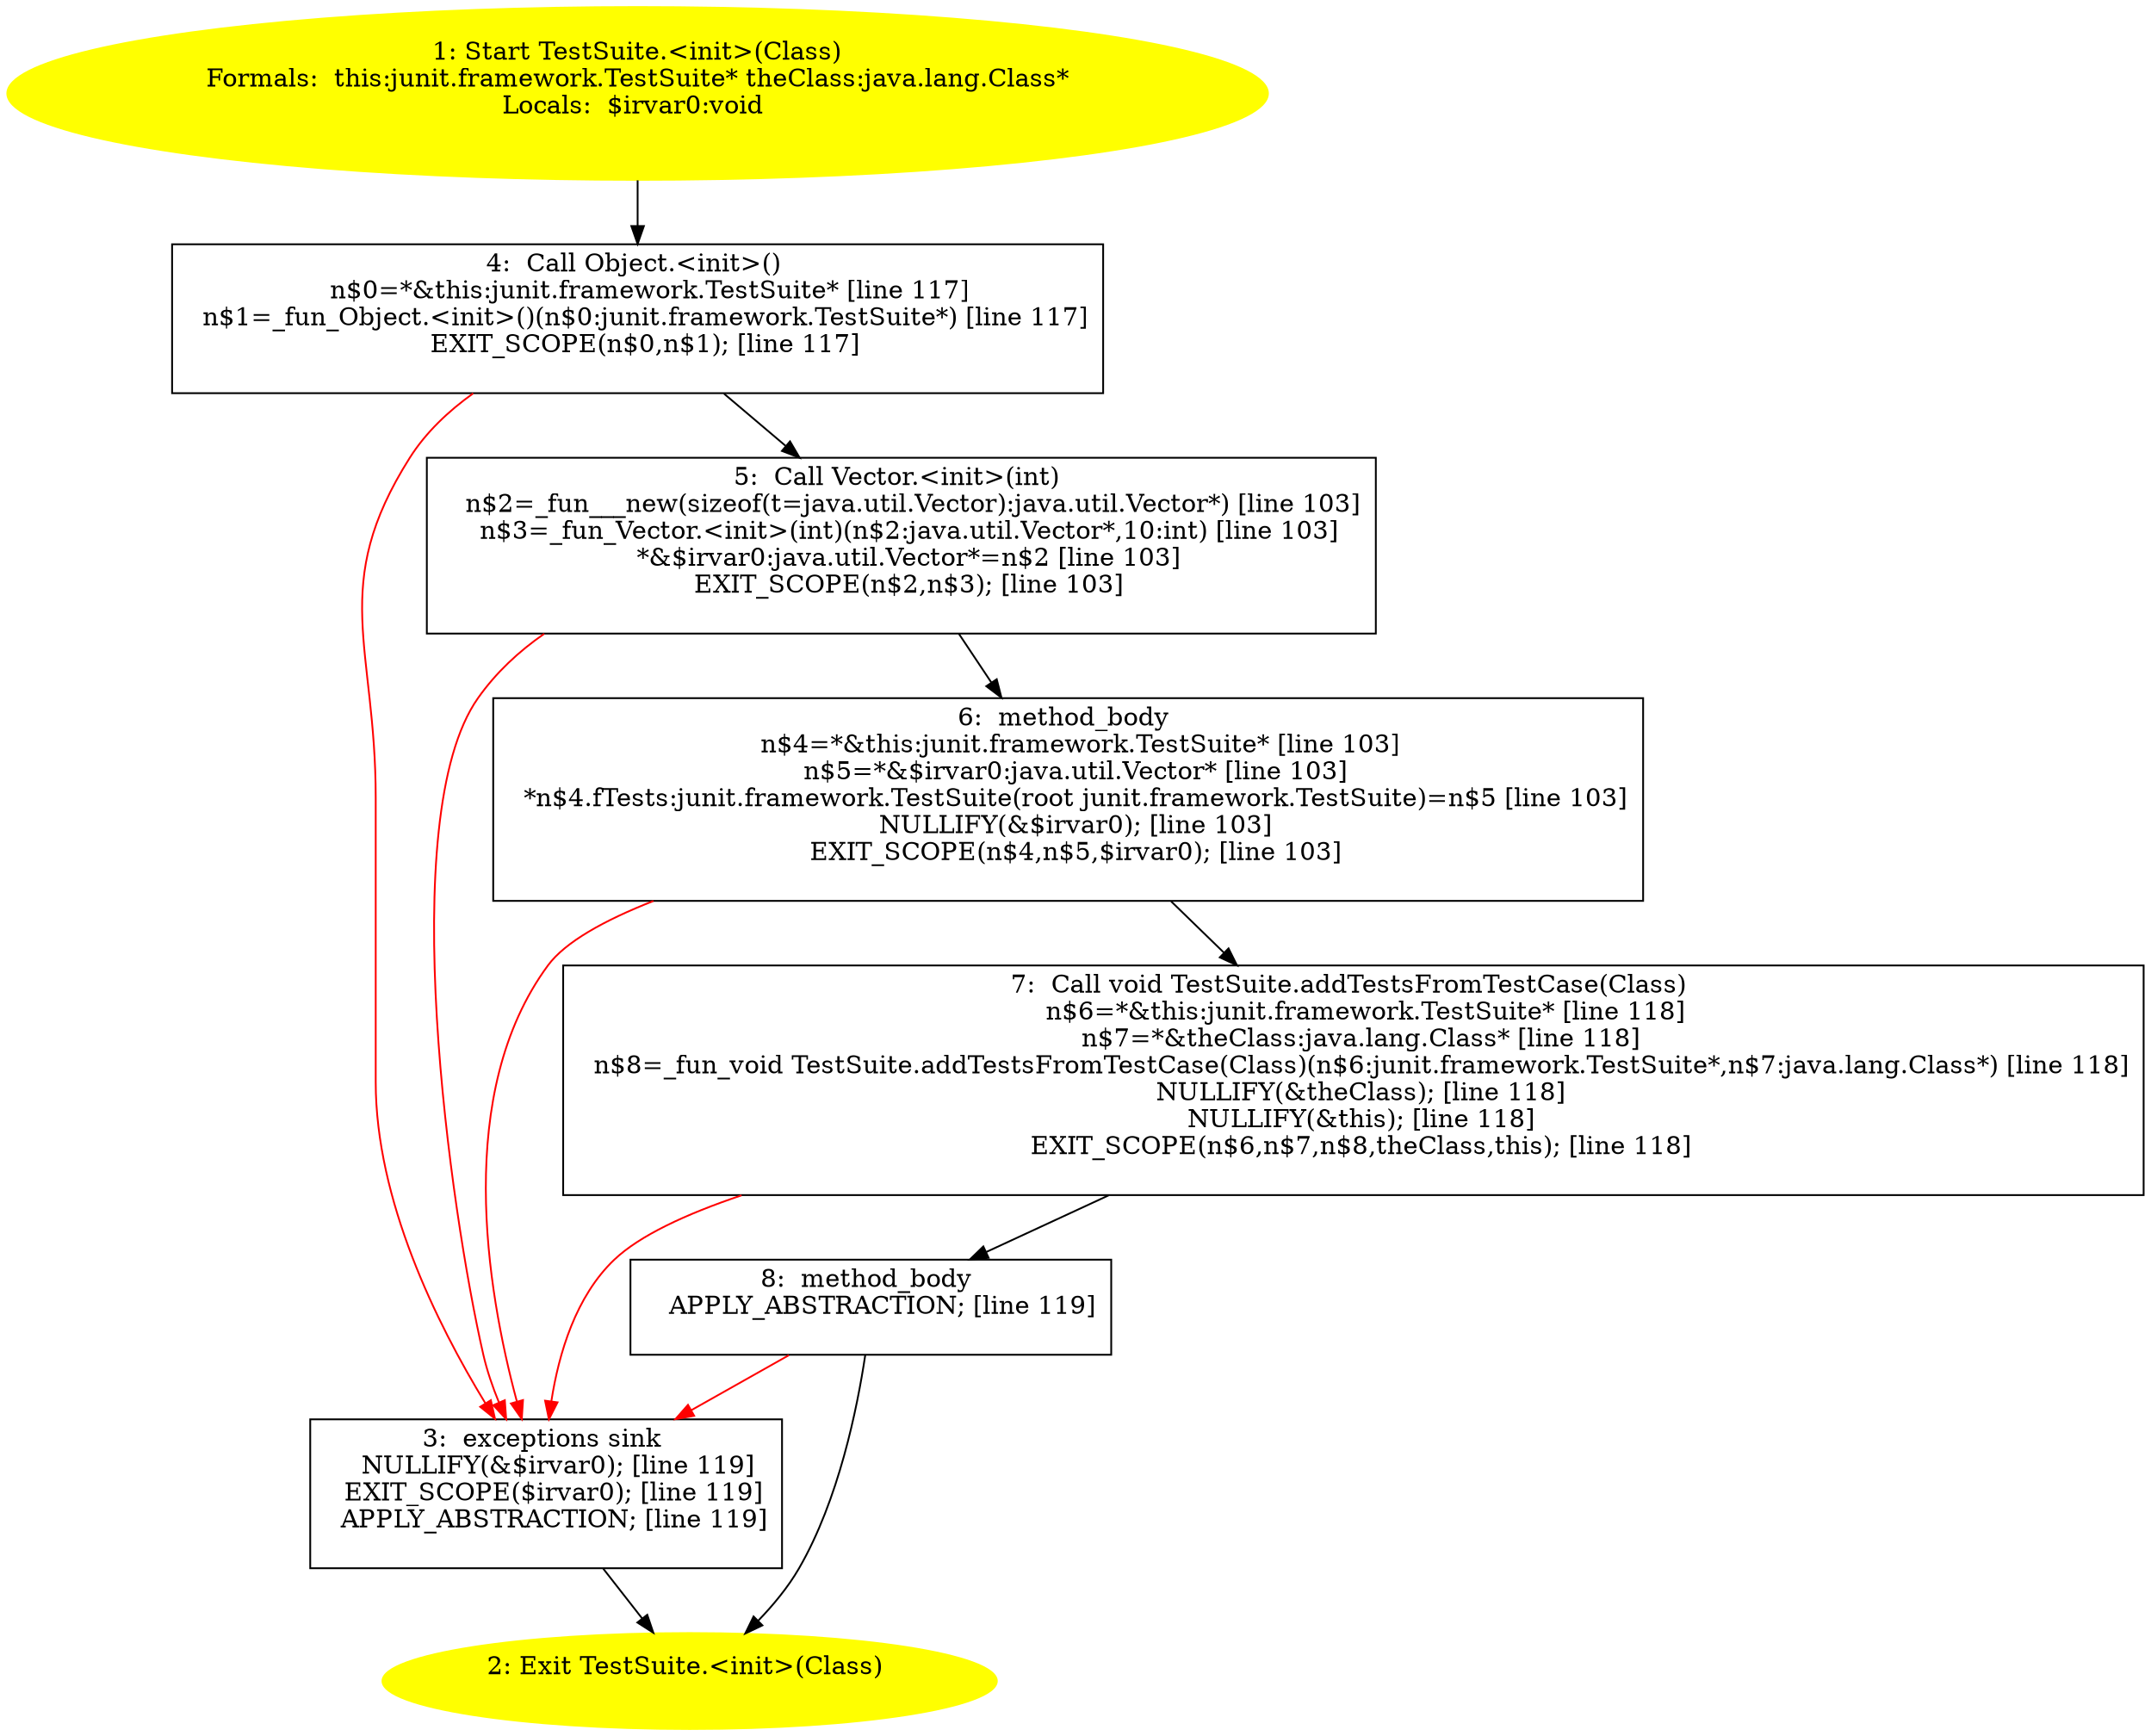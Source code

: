 /* @generated */
digraph cfg {
"junit.framework.TestSuite.<init>(java.lang.Class).5084ac356e58520315d1f088d6f0e11d_1" [label="1: Start TestSuite.<init>(Class)\nFormals:  this:junit.framework.TestSuite* theClass:java.lang.Class*\nLocals:  $irvar0:void \n  " color=yellow style=filled]
	

	 "junit.framework.TestSuite.<init>(java.lang.Class).5084ac356e58520315d1f088d6f0e11d_1" -> "junit.framework.TestSuite.<init>(java.lang.Class).5084ac356e58520315d1f088d6f0e11d_4" ;
"junit.framework.TestSuite.<init>(java.lang.Class).5084ac356e58520315d1f088d6f0e11d_2" [label="2: Exit TestSuite.<init>(Class) \n  " color=yellow style=filled]
	

"junit.framework.TestSuite.<init>(java.lang.Class).5084ac356e58520315d1f088d6f0e11d_3" [label="3:  exceptions sink \n   NULLIFY(&$irvar0); [line 119]\n  EXIT_SCOPE($irvar0); [line 119]\n  APPLY_ABSTRACTION; [line 119]\n " shape="box"]
	

	 "junit.framework.TestSuite.<init>(java.lang.Class).5084ac356e58520315d1f088d6f0e11d_3" -> "junit.framework.TestSuite.<init>(java.lang.Class).5084ac356e58520315d1f088d6f0e11d_2" ;
"junit.framework.TestSuite.<init>(java.lang.Class).5084ac356e58520315d1f088d6f0e11d_4" [label="4:  Call Object.<init>() \n   n$0=*&this:junit.framework.TestSuite* [line 117]\n  n$1=_fun_Object.<init>()(n$0:junit.framework.TestSuite*) [line 117]\n  EXIT_SCOPE(n$0,n$1); [line 117]\n " shape="box"]
	

	 "junit.framework.TestSuite.<init>(java.lang.Class).5084ac356e58520315d1f088d6f0e11d_4" -> "junit.framework.TestSuite.<init>(java.lang.Class).5084ac356e58520315d1f088d6f0e11d_5" ;
	 "junit.framework.TestSuite.<init>(java.lang.Class).5084ac356e58520315d1f088d6f0e11d_4" -> "junit.framework.TestSuite.<init>(java.lang.Class).5084ac356e58520315d1f088d6f0e11d_3" [color="red" ];
"junit.framework.TestSuite.<init>(java.lang.Class).5084ac356e58520315d1f088d6f0e11d_5" [label="5:  Call Vector.<init>(int) \n   n$2=_fun___new(sizeof(t=java.util.Vector):java.util.Vector*) [line 103]\n  n$3=_fun_Vector.<init>(int)(n$2:java.util.Vector*,10:int) [line 103]\n  *&$irvar0:java.util.Vector*=n$2 [line 103]\n  EXIT_SCOPE(n$2,n$3); [line 103]\n " shape="box"]
	

	 "junit.framework.TestSuite.<init>(java.lang.Class).5084ac356e58520315d1f088d6f0e11d_5" -> "junit.framework.TestSuite.<init>(java.lang.Class).5084ac356e58520315d1f088d6f0e11d_6" ;
	 "junit.framework.TestSuite.<init>(java.lang.Class).5084ac356e58520315d1f088d6f0e11d_5" -> "junit.framework.TestSuite.<init>(java.lang.Class).5084ac356e58520315d1f088d6f0e11d_3" [color="red" ];
"junit.framework.TestSuite.<init>(java.lang.Class).5084ac356e58520315d1f088d6f0e11d_6" [label="6:  method_body \n   n$4=*&this:junit.framework.TestSuite* [line 103]\n  n$5=*&$irvar0:java.util.Vector* [line 103]\n  *n$4.fTests:junit.framework.TestSuite(root junit.framework.TestSuite)=n$5 [line 103]\n  NULLIFY(&$irvar0); [line 103]\n  EXIT_SCOPE(n$4,n$5,$irvar0); [line 103]\n " shape="box"]
	

	 "junit.framework.TestSuite.<init>(java.lang.Class).5084ac356e58520315d1f088d6f0e11d_6" -> "junit.framework.TestSuite.<init>(java.lang.Class).5084ac356e58520315d1f088d6f0e11d_7" ;
	 "junit.framework.TestSuite.<init>(java.lang.Class).5084ac356e58520315d1f088d6f0e11d_6" -> "junit.framework.TestSuite.<init>(java.lang.Class).5084ac356e58520315d1f088d6f0e11d_3" [color="red" ];
"junit.framework.TestSuite.<init>(java.lang.Class).5084ac356e58520315d1f088d6f0e11d_7" [label="7:  Call void TestSuite.addTestsFromTestCase(Class) \n   n$6=*&this:junit.framework.TestSuite* [line 118]\n  n$7=*&theClass:java.lang.Class* [line 118]\n  n$8=_fun_void TestSuite.addTestsFromTestCase(Class)(n$6:junit.framework.TestSuite*,n$7:java.lang.Class*) [line 118]\n  NULLIFY(&theClass); [line 118]\n  NULLIFY(&this); [line 118]\n  EXIT_SCOPE(n$6,n$7,n$8,theClass,this); [line 118]\n " shape="box"]
	

	 "junit.framework.TestSuite.<init>(java.lang.Class).5084ac356e58520315d1f088d6f0e11d_7" -> "junit.framework.TestSuite.<init>(java.lang.Class).5084ac356e58520315d1f088d6f0e11d_8" ;
	 "junit.framework.TestSuite.<init>(java.lang.Class).5084ac356e58520315d1f088d6f0e11d_7" -> "junit.framework.TestSuite.<init>(java.lang.Class).5084ac356e58520315d1f088d6f0e11d_3" [color="red" ];
"junit.framework.TestSuite.<init>(java.lang.Class).5084ac356e58520315d1f088d6f0e11d_8" [label="8:  method_body \n   APPLY_ABSTRACTION; [line 119]\n " shape="box"]
	

	 "junit.framework.TestSuite.<init>(java.lang.Class).5084ac356e58520315d1f088d6f0e11d_8" -> "junit.framework.TestSuite.<init>(java.lang.Class).5084ac356e58520315d1f088d6f0e11d_2" ;
	 "junit.framework.TestSuite.<init>(java.lang.Class).5084ac356e58520315d1f088d6f0e11d_8" -> "junit.framework.TestSuite.<init>(java.lang.Class).5084ac356e58520315d1f088d6f0e11d_3" [color="red" ];
}
